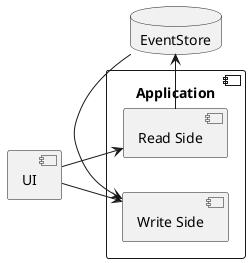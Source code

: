 @startuml

left to right direction
database "EventStore" as ES
[UI] as UI

component "Application" as A {

[Write Side] as W
[Read Side] as R  

}

UI -down-> W
UI -down-> R

R -> ES
W <- ES


@enduml